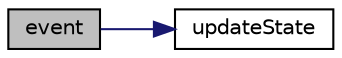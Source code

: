 digraph "event"
{
 // INTERACTIVE_SVG=YES
 // LATEX_PDF_SIZE
  bgcolor="transparent";
  edge [fontname="Helvetica",fontsize="10",labelfontname="Helvetica",labelfontsize="10"];
  node [fontname="Helvetica",fontsize="10",shape=record];
  rankdir="LR";
  Node10 [label="event",height=0.2,width=0.4,color="black", fillcolor="grey75", style="filled", fontcolor="black",tooltip="handles an event of moving and clicking to make an M on the screen with the mouse"];
  Node10 -> Node11 [color="midnightblue",fontsize="10",style="solid",fontname="Helvetica"];
  Node11 [label="updateState",height=0.2,width=0.4,color="black",URL="$group__mouse.html#gabf7bb26fb5683538fbe802be6df228f1",tooltip="updates the state of the mouse"];
}
